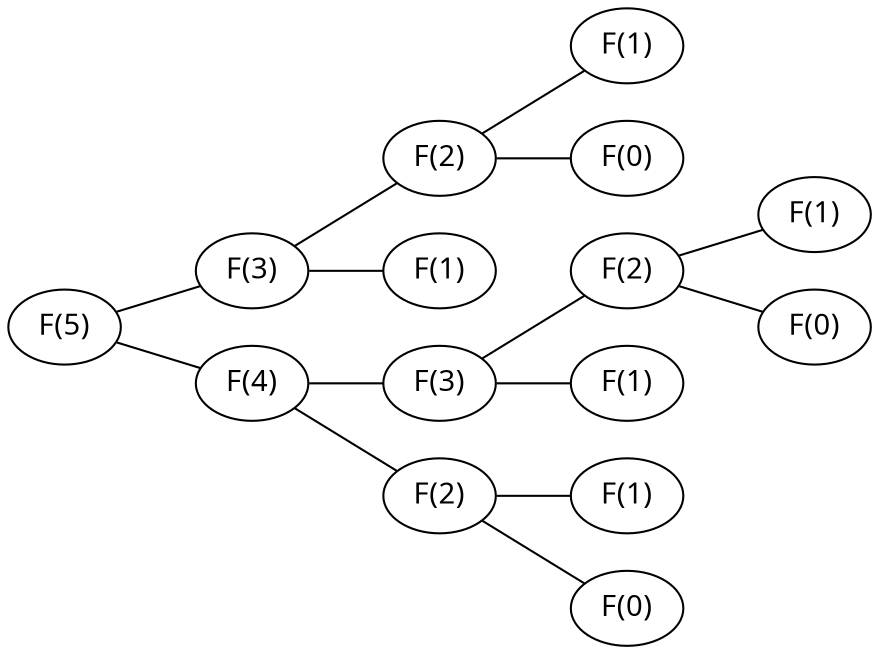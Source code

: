 graph {
 rankdir=LR
 node [fontname="CMU Serif Roman"]

 "x" [label="F(5)"]
 "xa" [label="F(3)"]
 "xaa" [label="F(2)"]
 "xab" [label="F(1)"]

 "xaaa" [label="F(1)"]
 "xaab" [label="F(0)"]

 "a" [label="F(4)"]
 "ab" [label="F(3)"]
 "aa" [label="F(2)"]

 "aab" [label="F(1)"]
 "aaa" [label="F(0)"]

 "aba" [label="F(2)"]
 "abb" [label="F(1)"]

 "abaa" [label="F(1)"]
 "abab" [label="F(0)"]

 "x" -- {"a", "xa"}
 "xa" -- {"xaa", "xab"}
 "xaa" -- {"xaaa", "xaab"}
 "a" -- {"aa", "ab"}
 "aa" -- {"aaa", "aab"}
 "ab" -- {"aba", "abb"}
 "aba" -- {"abaa", "abab"}
}
